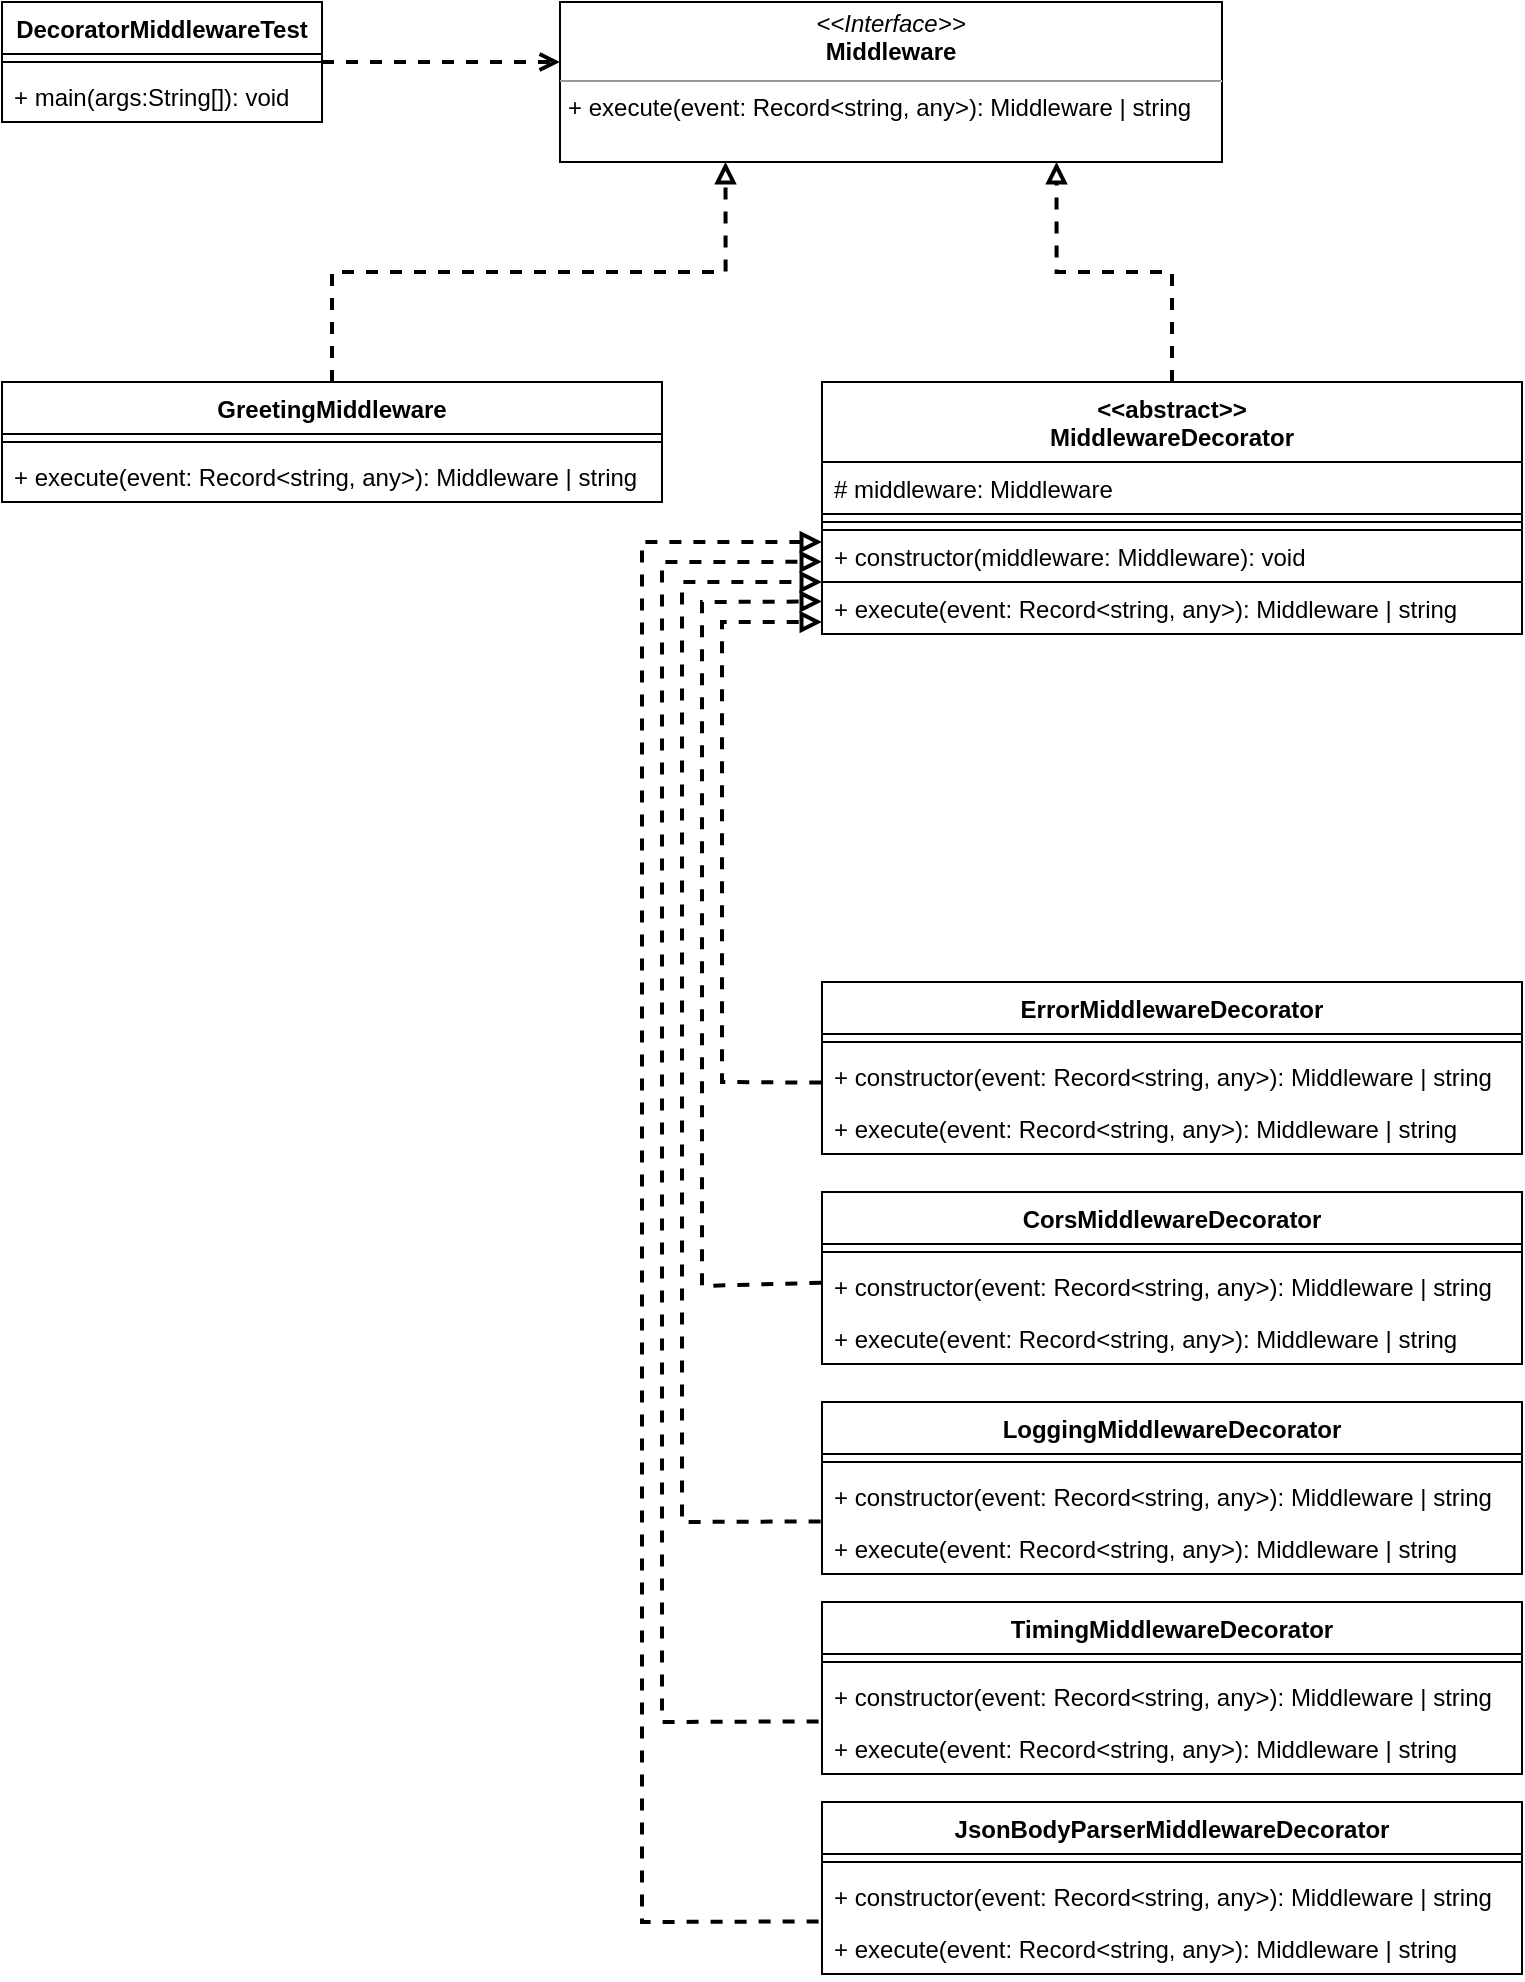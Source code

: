 <mxfile>
    <diagram name="Page-1" id="5S37cRQ1lA_S7baEY63b">
        <mxGraphModel dx="888" dy="497" grid="1" gridSize="10" guides="1" tooltips="1" connect="1" arrows="1" fold="1" page="1" pageScale="1" pageWidth="827" pageHeight="1169" background="none" math="0" shadow="0">
            <root>
                <mxCell id="0"/>
                <mxCell id="1" parent="0"/>
                <mxCell id="3W6jxhRXWwexcsXHKOYO-10" style="edgeStyle=orthogonalEdgeStyle;rounded=0;orthogonalLoop=1;jettySize=auto;html=1;entryX=0;entryY=0.375;entryDx=0;entryDy=0;entryPerimeter=0;dashed=1;endArrow=open;endFill=0;strokeWidth=2;" parent="1" source="3W6jxhRXWwexcsXHKOYO-1" target="3W6jxhRXWwexcsXHKOYO-9" edge="1">
                    <mxGeometry relative="1" as="geometry"/>
                </mxCell>
                <mxCell id="3W6jxhRXWwexcsXHKOYO-1" value="DecoratorMiddlewareTest" style="swimlane;fontStyle=1;align=center;verticalAlign=top;childLayout=stackLayout;horizontal=1;startSize=26;horizontalStack=0;resizeParent=1;resizeParentMax=0;resizeLast=0;collapsible=1;marginBottom=0;glass=0;swimlaneLine=1;rounded=0;" parent="1" vertex="1">
                    <mxGeometry x="40" y="80" width="160" height="60" as="geometry"/>
                </mxCell>
                <mxCell id="3W6jxhRXWwexcsXHKOYO-3" value="" style="line;strokeWidth=1;fillColor=none;align=left;verticalAlign=middle;spacingTop=-1;spacingLeft=3;spacingRight=3;rotatable=0;labelPosition=right;points=[];portConstraint=eastwest;strokeColor=inherit;rounded=0;" parent="3W6jxhRXWwexcsXHKOYO-1" vertex="1">
                    <mxGeometry y="26" width="160" height="8" as="geometry"/>
                </mxCell>
                <mxCell id="3W6jxhRXWwexcsXHKOYO-4" value="+ main(args:String[]): void" style="text;strokeColor=none;fillColor=none;align=left;verticalAlign=top;spacingLeft=4;spacingRight=4;overflow=hidden;rotatable=0;points=[[0,0.5],[1,0.5]];portConstraint=eastwest;rounded=0;" parent="3W6jxhRXWwexcsXHKOYO-1" vertex="1">
                    <mxGeometry y="34" width="160" height="26" as="geometry"/>
                </mxCell>
                <mxCell id="3W6jxhRXWwexcsXHKOYO-9" value="&lt;p style=&quot;margin:0px;margin-top:4px;text-align:center;&quot;&gt;&lt;i&gt;&amp;lt;&amp;lt;Interface&amp;gt;&amp;gt;&lt;/i&gt;&lt;br&gt;&lt;b&gt;Middleware&lt;/b&gt;&lt;/p&gt;&lt;hr size=&quot;1&quot;&gt;&lt;p style=&quot;margin:0px;margin-left:4px;&quot;&gt;+ execute(event: Record&amp;lt;string, any&amp;gt;): Middleware | string&lt;br&gt;&lt;/p&gt;" style="verticalAlign=top;align=left;overflow=fill;fontSize=12;fontFamily=Helvetica;html=1;glass=0;rounded=0;" parent="1" vertex="1">
                    <mxGeometry x="319" y="80" width="331" height="80" as="geometry"/>
                </mxCell>
                <mxCell id="3W6jxhRXWwexcsXHKOYO-16" style="edgeStyle=orthogonalEdgeStyle;rounded=0;orthogonalLoop=1;jettySize=auto;html=1;entryX=0.25;entryY=1;entryDx=0;entryDy=0;dashed=1;strokeWidth=2;endArrow=block;endFill=0;exitX=0.5;exitY=0;exitDx=0;exitDy=0;" parent="1" source="3W6jxhRXWwexcsXHKOYO-11" target="3W6jxhRXWwexcsXHKOYO-9" edge="1">
                    <mxGeometry relative="1" as="geometry">
                        <Array as="points">
                            <mxPoint x="205" y="215"/>
                            <mxPoint x="402" y="215"/>
                        </Array>
                        <mxPoint x="20" y="215" as="sourcePoint"/>
                    </mxGeometry>
                </mxCell>
                <mxCell id="3W6jxhRXWwexcsXHKOYO-11" value="GreetingMiddleware" style="swimlane;fontStyle=1;align=center;verticalAlign=top;childLayout=stackLayout;horizontal=1;startSize=26;horizontalStack=0;resizeParent=1;resizeParentMax=0;resizeLast=0;collapsible=1;marginBottom=0;glass=0;swimlaneLine=1;rounded=0;" parent="1" vertex="1">
                    <mxGeometry x="40" y="270" width="330" height="60" as="geometry"/>
                </mxCell>
                <mxCell id="3W6jxhRXWwexcsXHKOYO-12" value="" style="line;strokeWidth=1;fillColor=none;align=left;verticalAlign=middle;spacingTop=-1;spacingLeft=3;spacingRight=3;rotatable=0;labelPosition=right;points=[];portConstraint=eastwest;strokeColor=inherit;rounded=0;" parent="3W6jxhRXWwexcsXHKOYO-11" vertex="1">
                    <mxGeometry y="26" width="330" height="8" as="geometry"/>
                </mxCell>
                <mxCell id="3W6jxhRXWwexcsXHKOYO-13" value="+ execute(event: Record&lt;string, any&gt;): Middleware | string" style="text;strokeColor=none;fillColor=none;align=left;verticalAlign=top;spacingLeft=4;spacingRight=4;overflow=hidden;rotatable=0;points=[[0,0.5],[1,0.5]];portConstraint=eastwest;rounded=0;" parent="3W6jxhRXWwexcsXHKOYO-11" vertex="1">
                    <mxGeometry y="34" width="330" height="26" as="geometry"/>
                </mxCell>
                <mxCell id="3W6jxhRXWwexcsXHKOYO-21" style="edgeStyle=orthogonalEdgeStyle;rounded=0;orthogonalLoop=1;jettySize=auto;html=1;entryX=0.75;entryY=1;entryDx=0;entryDy=0;dashed=1;strokeWidth=2;endArrow=block;endFill=0;" parent="1" source="3W6jxhRXWwexcsXHKOYO-17" target="3W6jxhRXWwexcsXHKOYO-9" edge="1">
                    <mxGeometry relative="1" as="geometry"/>
                </mxCell>
                <mxCell id="3W6jxhRXWwexcsXHKOYO-17" value="&lt;&lt;abstract&gt;&gt;&#10;MiddlewareDecorator" style="swimlane;fontStyle=1;align=center;verticalAlign=top;childLayout=stackLayout;horizontal=1;startSize=40;horizontalStack=0;resizeParent=1;resizeParentMax=0;resizeLast=0;collapsible=1;marginBottom=0;glass=0;swimlaneLine=1;rounded=0;" parent="1" vertex="1">
                    <mxGeometry x="450" y="270" width="350" height="126" as="geometry"/>
                </mxCell>
                <mxCell id="2" value="# middleware: Middleware" style="text;strokeColor=default;fillColor=none;align=left;verticalAlign=top;spacingLeft=4;spacingRight=4;overflow=hidden;rotatable=0;points=[[0,0.5],[1,0.5]];portConstraint=eastwest;rounded=0;" parent="3W6jxhRXWwexcsXHKOYO-17" vertex="1">
                    <mxGeometry y="40" width="350" height="26" as="geometry"/>
                </mxCell>
                <mxCell id="3W6jxhRXWwexcsXHKOYO-18" value="" style="line;strokeWidth=1;fillColor=none;align=left;verticalAlign=middle;spacingTop=-1;spacingLeft=3;spacingRight=3;rotatable=0;labelPosition=right;points=[];portConstraint=eastwest;strokeColor=inherit;rounded=0;" parent="3W6jxhRXWwexcsXHKOYO-17" vertex="1">
                    <mxGeometry y="66" width="350" height="8" as="geometry"/>
                </mxCell>
                <mxCell id="3W6jxhRXWwexcsXHKOYO-19" value="+ constructor(middleware: Middleware): void" style="text;strokeColor=default;fillColor=none;align=left;verticalAlign=top;spacingLeft=4;spacingRight=4;overflow=hidden;rotatable=0;points=[[0,0.5],[1,0.5]];portConstraint=eastwest;rounded=0;" parent="3W6jxhRXWwexcsXHKOYO-17" vertex="1">
                    <mxGeometry y="74" width="350" height="26" as="geometry"/>
                </mxCell>
                <mxCell id="3W6jxhRXWwexcsXHKOYO-34" value="+ execute(event: Record&lt;string, any&gt;): Middleware | string" style="text;strokeColor=none;fillColor=none;align=left;verticalAlign=top;spacingLeft=4;spacingRight=4;overflow=hidden;rotatable=0;points=[[0,0.5],[1,0.5]];portConstraint=eastwest;rounded=0;" parent="3W6jxhRXWwexcsXHKOYO-17" vertex="1">
                    <mxGeometry y="100" width="350" height="26" as="geometry"/>
                </mxCell>
                <mxCell id="3W6jxhRXWwexcsXHKOYO-22" value="ErrorMiddlewareDecorator" style="swimlane;fontStyle=1;align=center;verticalAlign=top;childLayout=stackLayout;horizontal=1;startSize=26;horizontalStack=0;resizeParent=1;resizeParentMax=0;resizeLast=0;collapsible=1;marginBottom=0;glass=0;swimlaneLine=1;rounded=0;" parent="1" vertex="1">
                    <mxGeometry x="450" y="570" width="350" height="86" as="geometry"/>
                </mxCell>
                <mxCell id="3W6jxhRXWwexcsXHKOYO-23" value="" style="line;strokeWidth=1;fillColor=none;align=left;verticalAlign=middle;spacingTop=-1;spacingLeft=3;spacingRight=3;rotatable=0;labelPosition=right;points=[];portConstraint=eastwest;strokeColor=inherit;rounded=0;" parent="3W6jxhRXWwexcsXHKOYO-22" vertex="1">
                    <mxGeometry y="26" width="350" height="8" as="geometry"/>
                </mxCell>
                <mxCell id="3W6jxhRXWwexcsXHKOYO-24" value="+ constructor(event: Record&lt;string, any&gt;): Middleware | string" style="text;strokeColor=none;fillColor=none;align=left;verticalAlign=top;spacingLeft=4;spacingRight=4;overflow=hidden;rotatable=0;points=[[0,0.5],[1,0.5]];portConstraint=eastwest;rounded=0;" parent="3W6jxhRXWwexcsXHKOYO-22" vertex="1">
                    <mxGeometry y="34" width="350" height="26" as="geometry"/>
                </mxCell>
                <mxCell id="4" value="+ execute(event: Record&lt;string, any&gt;): Middleware | string" style="text;strokeColor=none;fillColor=none;align=left;verticalAlign=top;spacingLeft=4;spacingRight=4;overflow=hidden;rotatable=0;points=[[0,0.5],[1,0.5]];portConstraint=eastwest;rounded=0;" vertex="1" parent="3W6jxhRXWwexcsXHKOYO-22">
                    <mxGeometry y="60" width="350" height="26" as="geometry"/>
                </mxCell>
                <mxCell id="5" value="CorsMiddlewareDecorator" style="swimlane;fontStyle=1;align=center;verticalAlign=top;childLayout=stackLayout;horizontal=1;startSize=26;horizontalStack=0;resizeParent=1;resizeParentMax=0;resizeLast=0;collapsible=1;marginBottom=0;glass=0;swimlaneLine=1;rounded=0;" vertex="1" parent="1">
                    <mxGeometry x="450" y="675" width="350" height="86" as="geometry"/>
                </mxCell>
                <mxCell id="6" value="" style="line;strokeWidth=1;fillColor=none;align=left;verticalAlign=middle;spacingTop=-1;spacingLeft=3;spacingRight=3;rotatable=0;labelPosition=right;points=[];portConstraint=eastwest;strokeColor=inherit;rounded=0;" vertex="1" parent="5">
                    <mxGeometry y="26" width="350" height="8" as="geometry"/>
                </mxCell>
                <mxCell id="7" value="+ constructor(event: Record&lt;string, any&gt;): Middleware | string" style="text;strokeColor=none;fillColor=none;align=left;verticalAlign=top;spacingLeft=4;spacingRight=4;overflow=hidden;rotatable=0;points=[[0,0.5],[1,0.5]];portConstraint=eastwest;rounded=0;" vertex="1" parent="5">
                    <mxGeometry y="34" width="350" height="26" as="geometry"/>
                </mxCell>
                <mxCell id="8" value="+ execute(event: Record&lt;string, any&gt;): Middleware | string" style="text;strokeColor=none;fillColor=none;align=left;verticalAlign=top;spacingLeft=4;spacingRight=4;overflow=hidden;rotatable=0;points=[[0,0.5],[1,0.5]];portConstraint=eastwest;rounded=0;" vertex="1" parent="5">
                    <mxGeometry y="60" width="350" height="26" as="geometry"/>
                </mxCell>
                <mxCell id="9" value="LoggingMiddlewareDecorator" style="swimlane;fontStyle=1;align=center;verticalAlign=top;childLayout=stackLayout;horizontal=1;startSize=26;horizontalStack=0;resizeParent=1;resizeParentMax=0;resizeLast=0;collapsible=1;marginBottom=0;glass=0;swimlaneLine=1;rounded=0;" vertex="1" parent="1">
                    <mxGeometry x="450" y="780" width="350" height="86" as="geometry"/>
                </mxCell>
                <mxCell id="10" value="" style="line;strokeWidth=1;fillColor=none;align=left;verticalAlign=middle;spacingTop=-1;spacingLeft=3;spacingRight=3;rotatable=0;labelPosition=right;points=[];portConstraint=eastwest;strokeColor=inherit;rounded=0;" vertex="1" parent="9">
                    <mxGeometry y="26" width="350" height="8" as="geometry"/>
                </mxCell>
                <mxCell id="11" value="+ constructor(event: Record&lt;string, any&gt;): Middleware | string" style="text;strokeColor=none;fillColor=none;align=left;verticalAlign=top;spacingLeft=4;spacingRight=4;overflow=hidden;rotatable=0;points=[[0,0.5],[1,0.5]];portConstraint=eastwest;rounded=0;" vertex="1" parent="9">
                    <mxGeometry y="34" width="350" height="26" as="geometry"/>
                </mxCell>
                <mxCell id="12" value="+ execute(event: Record&lt;string, any&gt;): Middleware | string" style="text;strokeColor=none;fillColor=none;align=left;verticalAlign=top;spacingLeft=4;spacingRight=4;overflow=hidden;rotatable=0;points=[[0,0.5],[1,0.5]];portConstraint=eastwest;rounded=0;" vertex="1" parent="9">
                    <mxGeometry y="60" width="350" height="26" as="geometry"/>
                </mxCell>
                <mxCell id="13" value="TimingMiddlewareDecorator" style="swimlane;fontStyle=1;align=center;verticalAlign=top;childLayout=stackLayout;horizontal=1;startSize=26;horizontalStack=0;resizeParent=1;resizeParentMax=0;resizeLast=0;collapsible=1;marginBottom=0;glass=0;swimlaneLine=1;rounded=0;" vertex="1" parent="1">
                    <mxGeometry x="450" y="880" width="350" height="86" as="geometry"/>
                </mxCell>
                <mxCell id="14" value="" style="line;strokeWidth=1;fillColor=none;align=left;verticalAlign=middle;spacingTop=-1;spacingLeft=3;spacingRight=3;rotatable=0;labelPosition=right;points=[];portConstraint=eastwest;strokeColor=inherit;rounded=0;" vertex="1" parent="13">
                    <mxGeometry y="26" width="350" height="8" as="geometry"/>
                </mxCell>
                <mxCell id="15" value="+ constructor(event: Record&lt;string, any&gt;): Middleware | string" style="text;strokeColor=none;fillColor=none;align=left;verticalAlign=top;spacingLeft=4;spacingRight=4;overflow=hidden;rotatable=0;points=[[0,0.5],[1,0.5]];portConstraint=eastwest;rounded=0;" vertex="1" parent="13">
                    <mxGeometry y="34" width="350" height="26" as="geometry"/>
                </mxCell>
                <mxCell id="16" value="+ execute(event: Record&lt;string, any&gt;): Middleware | string" style="text;strokeColor=none;fillColor=none;align=left;verticalAlign=top;spacingLeft=4;spacingRight=4;overflow=hidden;rotatable=0;points=[[0,0.5],[1,0.5]];portConstraint=eastwest;rounded=0;" vertex="1" parent="13">
                    <mxGeometry y="60" width="350" height="26" as="geometry"/>
                </mxCell>
                <mxCell id="17" value="JsonBodyParserMiddlewareDecorator" style="swimlane;fontStyle=1;align=center;verticalAlign=top;childLayout=stackLayout;horizontal=1;startSize=26;horizontalStack=0;resizeParent=1;resizeParentMax=0;resizeLast=0;collapsible=1;marginBottom=0;glass=0;swimlaneLine=1;rounded=0;" vertex="1" parent="1">
                    <mxGeometry x="450" y="980" width="350" height="86" as="geometry"/>
                </mxCell>
                <mxCell id="18" value="" style="line;strokeWidth=1;fillColor=none;align=left;verticalAlign=middle;spacingTop=-1;spacingLeft=3;spacingRight=3;rotatable=0;labelPosition=right;points=[];portConstraint=eastwest;strokeColor=inherit;rounded=0;" vertex="1" parent="17">
                    <mxGeometry y="26" width="350" height="8" as="geometry"/>
                </mxCell>
                <mxCell id="19" value="+ constructor(event: Record&lt;string, any&gt;): Middleware | string" style="text;strokeColor=none;fillColor=none;align=left;verticalAlign=top;spacingLeft=4;spacingRight=4;overflow=hidden;rotatable=0;points=[[0,0.5],[1,0.5]];portConstraint=eastwest;rounded=0;" vertex="1" parent="17">
                    <mxGeometry y="34" width="350" height="26" as="geometry"/>
                </mxCell>
                <mxCell id="20" value="+ execute(event: Record&lt;string, any&gt;): Middleware | string" style="text;strokeColor=none;fillColor=none;align=left;verticalAlign=top;spacingLeft=4;spacingRight=4;overflow=hidden;rotatable=0;points=[[0,0.5],[1,0.5]];portConstraint=eastwest;rounded=0;" vertex="1" parent="17">
                    <mxGeometry y="60" width="350" height="26" as="geometry"/>
                </mxCell>
                <mxCell id="21" style="edgeStyle=none;html=1;exitX=-0.001;exitY=0.627;exitDx=0;exitDy=0;dashed=1;strokeWidth=2;endArrow=block;endFill=0;rounded=0;exitPerimeter=0;" edge="1" parent="1" source="3W6jxhRXWwexcsXHKOYO-24">
                    <mxGeometry relative="1" as="geometry">
                        <mxPoint x="450" y="390" as="targetPoint"/>
                        <Array as="points">
                            <mxPoint x="400" y="620"/>
                            <mxPoint x="400" y="390"/>
                        </Array>
                    </mxGeometry>
                </mxCell>
                <mxCell id="22" style="edgeStyle=none;html=1;entryX=0;entryY=0.375;entryDx=0;entryDy=0;dashed=1;strokeWidth=2;endArrow=block;endFill=0;rounded=0;entryPerimeter=0;exitX=-0.001;exitY=0.437;exitDx=0;exitDy=0;exitPerimeter=0;" edge="1" parent="1" source="7" target="3W6jxhRXWwexcsXHKOYO-34">
                    <mxGeometry relative="1" as="geometry">
                        <mxPoint x="430" y="640" as="sourcePoint"/>
                        <mxPoint x="450" y="470" as="targetPoint"/>
                        <Array as="points">
                            <mxPoint x="390" y="722"/>
                            <mxPoint x="390" y="380"/>
                        </Array>
                    </mxGeometry>
                </mxCell>
                <mxCell id="23" style="edgeStyle=none;html=1;dashed=1;strokeWidth=2;endArrow=block;endFill=0;rounded=0;exitX=-0.002;exitY=-0.012;exitDx=0;exitDy=0;entryX=0;entryY=0;entryDx=0;entryDy=0;entryPerimeter=0;exitPerimeter=0;" edge="1" parent="1" source="12" target="3W6jxhRXWwexcsXHKOYO-34">
                    <mxGeometry relative="1" as="geometry">
                        <mxPoint x="450" y="743.0" as="sourcePoint"/>
                        <mxPoint x="440" y="350" as="targetPoint"/>
                        <Array as="points">
                            <mxPoint x="380" y="840"/>
                            <mxPoint x="380" y="370"/>
                        </Array>
                    </mxGeometry>
                </mxCell>
                <mxCell id="24" style="edgeStyle=none;html=1;dashed=1;strokeWidth=2;endArrow=block;endFill=0;rounded=0;exitX=-0.002;exitY=-0.012;exitDx=0;exitDy=0;exitPerimeter=0;entryX=0;entryY=0.612;entryDx=0;entryDy=0;entryPerimeter=0;" edge="1" parent="1" target="3W6jxhRXWwexcsXHKOYO-19">
                    <mxGeometry relative="1" as="geometry">
                        <mxPoint x="448.3" y="939.688" as="sourcePoint"/>
                        <mxPoint x="450" y="340" as="targetPoint"/>
                        <Array as="points">
                            <mxPoint x="370" y="940"/>
                            <mxPoint x="370" y="360"/>
                        </Array>
                    </mxGeometry>
                </mxCell>
                <mxCell id="25" style="edgeStyle=none;html=1;dashed=1;strokeWidth=2;endArrow=block;endFill=0;rounded=0;exitX=-0.002;exitY=-0.012;exitDx=0;exitDy=0;exitPerimeter=0;" edge="1" parent="1">
                    <mxGeometry relative="1" as="geometry">
                        <mxPoint x="448.3" y="1039.688" as="sourcePoint"/>
                        <mxPoint x="450" y="350" as="targetPoint"/>
                        <Array as="points">
                            <mxPoint x="360" y="1040"/>
                            <mxPoint x="360" y="350"/>
                        </Array>
                    </mxGeometry>
                </mxCell>
            </root>
        </mxGraphModel>
    </diagram>
</mxfile>